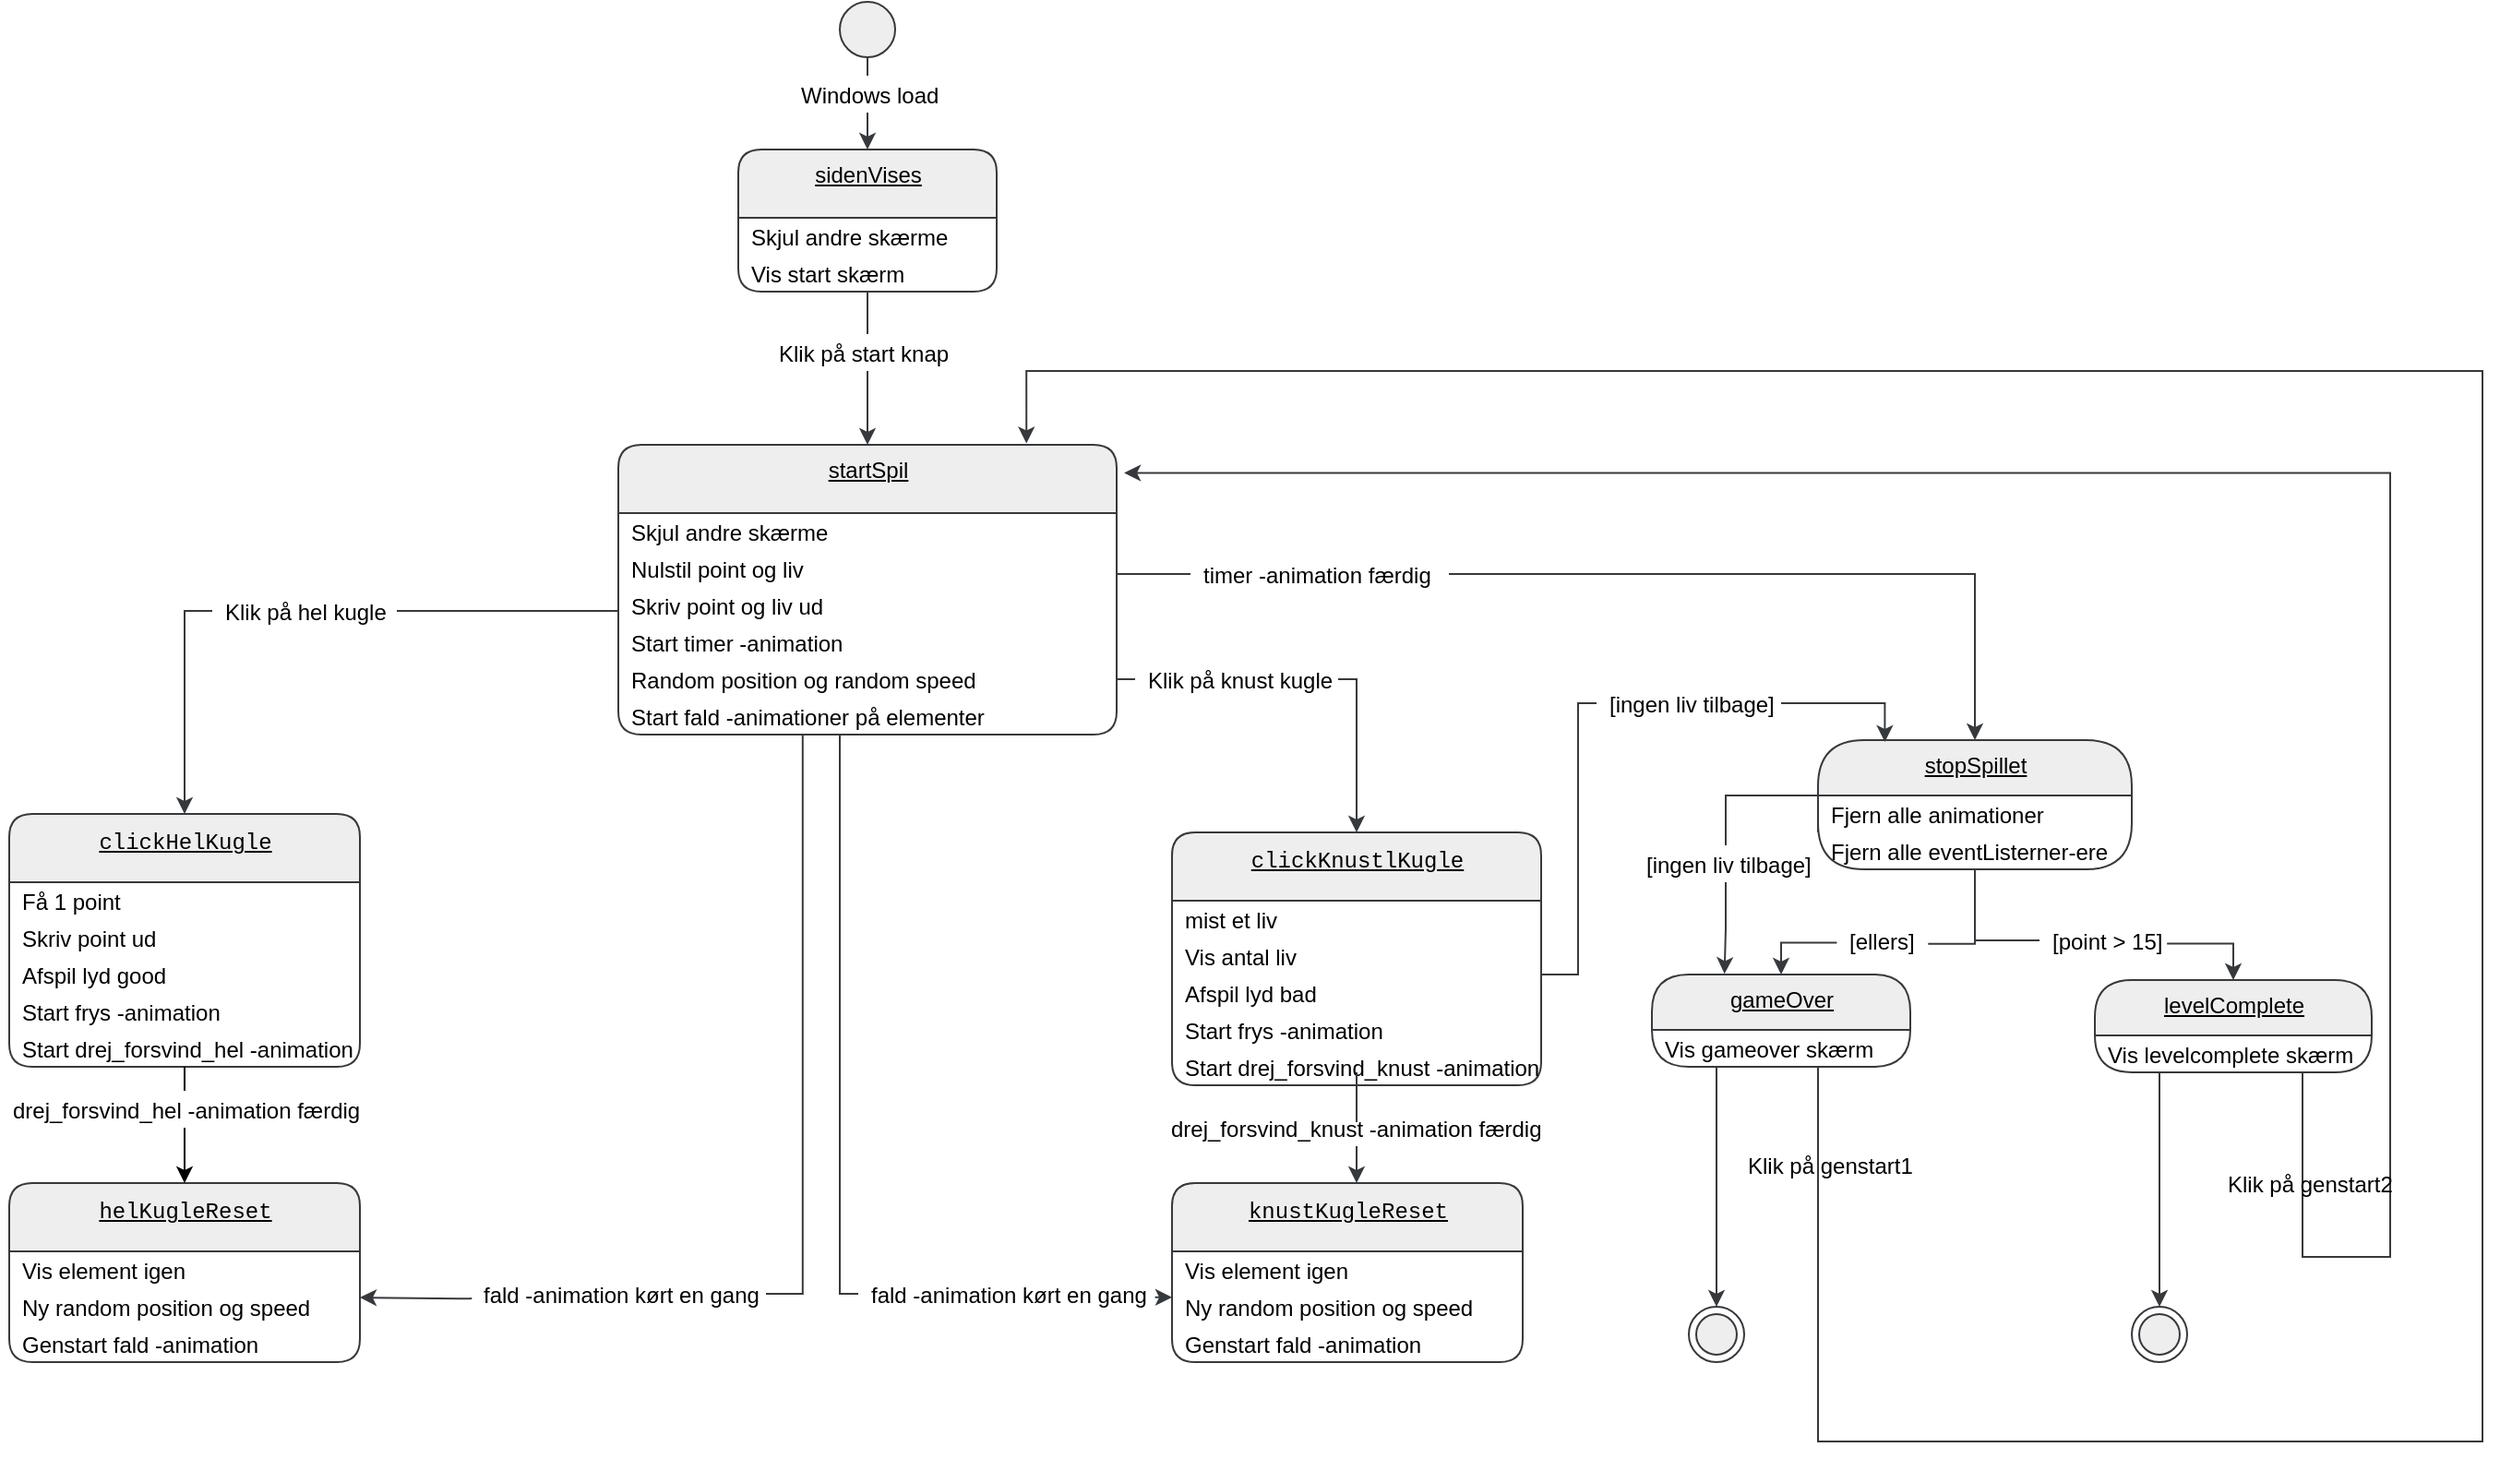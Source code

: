 <mxfile>
    <diagram id="dPa3eCRp1KqCvTpyh3m8" name="Page-1">
        <mxGraphModel dx="1364" dy="1482" grid="1" gridSize="10" guides="1" tooltips="1" connect="1" arrows="1" fold="1" page="1" pageScale="1" pageWidth="827" pageHeight="1169" background="#ffffff" math="0" shadow="0">
            <root>
                <mxCell id="0"/>
                <mxCell id="1" parent="0"/>
                <mxCell id="23" value="" style="edgeStyle=orthogonalEdgeStyle;rounded=0;orthogonalLoop=1;jettySize=auto;html=1;exitX=0.5;exitY=1;exitDx=0;exitDy=0;entryX=0.5;entryY=0;entryDx=0;entryDy=0;fillColor=#eeeeee;strokeColor=#36393d;startArrow=none;" parent="1" source="126" target="63" edge="1">
                    <mxGeometry x="-0.003" relative="1" as="geometry">
                        <mxPoint x="260" y="80" as="targetPoint"/>
                        <mxPoint as="offset"/>
                    </mxGeometry>
                </mxCell>
                <mxCell id="2" value="" style="ellipse;fillColor=#eeeeee;strokeColor=#36393d;" parent="1" vertex="1">
                    <mxGeometry x="460" width="30" height="30" as="geometry"/>
                </mxCell>
                <mxCell id="25" value="&lt;font color=&quot;#000000&quot;&gt;startSpil&lt;/font&gt;" style="swimlane;fontStyle=4;align=center;verticalAlign=top;childLayout=stackLayout;horizontal=1;startSize=37;horizontalStack=0;resizeParent=1;resizeParentMax=0;resizeLast=0;collapsible=0;marginBottom=0;html=1;rounded=1;absoluteArcSize=1;arcSize=25;fillColor=#eeeeee;strokeColor=#36393d;" parent="1" vertex="1">
                    <mxGeometry x="340" y="240" width="270" height="157" as="geometry"/>
                </mxCell>
                <mxCell id="26" value="Skjul andre skærme" style="fillColor=none;strokeColor=none;align=left;verticalAlign=middle;spacingLeft=5;fontColor=#000000;" parent="25" vertex="1">
                    <mxGeometry y="37" width="270" height="20" as="geometry"/>
                </mxCell>
                <mxCell id="46" value="Nulstil point og liv" style="fillColor=none;strokeColor=none;align=left;verticalAlign=middle;spacingLeft=5;fontColor=#000000;" parent="25" vertex="1">
                    <mxGeometry y="57" width="270" height="20" as="geometry"/>
                </mxCell>
                <mxCell id="47" value="Skriv point og liv ud" style="fillColor=none;strokeColor=none;align=left;verticalAlign=middle;spacingLeft=5;fontColor=#000000;" parent="25" vertex="1">
                    <mxGeometry y="77" width="270" height="20" as="geometry"/>
                </mxCell>
                <mxCell id="49" value="Start timer -animation" style="fillColor=none;strokeColor=none;align=left;verticalAlign=middle;spacingLeft=5;fontColor=#000000;" parent="25" vertex="1">
                    <mxGeometry y="97" width="270" height="20" as="geometry"/>
                </mxCell>
                <mxCell id="50" value="Random position og random speed" style="fillColor=none;strokeColor=none;align=left;verticalAlign=middle;spacingLeft=5;fontColor=#000000;" parent="25" vertex="1">
                    <mxGeometry y="117" width="270" height="20" as="geometry"/>
                </mxCell>
                <mxCell id="52" value="Start fald -animationer på elementer" style="fillColor=none;strokeColor=none;align=left;verticalAlign=middle;spacingLeft=5;fontColor=#000000;" parent="25" vertex="1">
                    <mxGeometry y="137" width="270" height="20" as="geometry"/>
                </mxCell>
                <mxCell id="53" value="&lt;span style=&quot;color: rgba(0, 0, 0, 0); font-family: monospace; font-size: 0px; text-align: start; background-color: rgb(42, 37, 47);&quot;&gt;%3CmxGraphModel%3E%3Croot%3E%3CmxCell%20id%3D%220%22%2F%3E%3CmxCell%20id%3D%221%22%20parent%3D%220%22%2F%3E%3CmxCell%20id%3D%222%22%20value%3D%22Windows%20load%22%20style%3D%22fillColor%3Dnone%3BstrokeColor%3Dnone%3Balign%3Dleft%3BverticalAlign%3Dmiddle%3BspacingLeft%3D5%3BfontColor%3D%23000000%3B%22%20vertex%3D%221%22%20parent%3D%221%22%3E%3CmxGeometry%20x%3D%22432%22%20y%3D%2240%22%20width%3D%2286%22%20height%3D%2220%22%20as%3D%22geometry%22%2F%3E%3C%2FmxCell%3E%3C%2Froot%3E%3C%2FmxGraphModel%3E&lt;/span&gt;" style="edgeStyle=orthogonalEdgeStyle;rounded=0;orthogonalLoop=1;jettySize=auto;html=1;exitX=0.5;exitY=1;exitDx=0;exitDy=0;entryX=0.5;entryY=0;entryDx=0;entryDy=0;fillColor=#eeeeee;strokeColor=#36393d;startArrow=none;" parent="1" source="130" target="25" edge="1">
                    <mxGeometry relative="1" as="geometry">
                        <mxPoint x="260" y="157" as="sourcePoint"/>
                    </mxGeometry>
                </mxCell>
                <mxCell id="55" value="&lt;div style=&quot;font-family: Menlo, Monaco, &amp;quot;Courier New&amp;quot;, monospace; line-height: 18px;&quot;&gt;&lt;font color=&quot;#000000&quot;&gt;clickHelKugle&lt;/font&gt;&lt;/div&gt;" style="swimlane;fontStyle=4;align=center;verticalAlign=top;childLayout=stackLayout;horizontal=1;startSize=37;horizontalStack=0;resizeParent=1;resizeParentMax=0;resizeLast=0;collapsible=0;marginBottom=0;html=1;rounded=1;absoluteArcSize=1;arcSize=25;fillColor=#eeeeee;strokeColor=#36393d;" parent="1" vertex="1">
                    <mxGeometry x="10" y="440" width="190" height="137" as="geometry"/>
                </mxCell>
                <mxCell id="56" value="Få 1 point" style="fillColor=none;strokeColor=none;align=left;verticalAlign=middle;spacingLeft=5;fontColor=#000000;" parent="55" vertex="1">
                    <mxGeometry y="37" width="190" height="20" as="geometry"/>
                </mxCell>
                <mxCell id="57" value="Skriv point ud" style="fillColor=none;strokeColor=none;align=left;verticalAlign=middle;spacingLeft=5;fontColor=#000000;" parent="55" vertex="1">
                    <mxGeometry y="57" width="190" height="20" as="geometry"/>
                </mxCell>
                <mxCell id="117" value="Afspil lyd good" style="fillColor=none;strokeColor=none;align=left;verticalAlign=middle;spacingLeft=5;fontColor=#000000;" parent="55" vertex="1">
                    <mxGeometry y="77" width="190" height="20" as="geometry"/>
                </mxCell>
                <mxCell id="119" value="Start frys -animation" style="fillColor=none;strokeColor=none;align=left;verticalAlign=middle;spacingLeft=5;fontColor=#000000;" parent="55" vertex="1">
                    <mxGeometry y="97" width="190" height="20" as="geometry"/>
                </mxCell>
                <mxCell id="58" value="Start drej_forsvind_hel -animation" style="fillColor=none;strokeColor=none;align=left;verticalAlign=middle;spacingLeft=5;fontColor=#000000;" parent="55" vertex="1">
                    <mxGeometry y="117" width="190" height="20" as="geometry"/>
                </mxCell>
                <mxCell id="63" value="&lt;font color=&quot;#000000&quot;&gt;sidenVises&lt;/font&gt;" style="swimlane;fontStyle=4;align=center;verticalAlign=top;childLayout=stackLayout;horizontal=1;startSize=37;horizontalStack=0;resizeParent=1;resizeParentMax=0;resizeLast=0;collapsible=0;marginBottom=0;html=1;rounded=1;absoluteArcSize=1;arcSize=25;fillColor=#eeeeee;strokeColor=#36393d;" parent="1" vertex="1">
                    <mxGeometry x="405" y="80" width="140" height="77" as="geometry"/>
                </mxCell>
                <mxCell id="64" value="Skjul andre skærme" style="fillColor=none;strokeColor=none;align=left;verticalAlign=middle;spacingLeft=5;fontColor=#000000;" parent="63" vertex="1">
                    <mxGeometry y="37" width="140" height="20" as="geometry"/>
                </mxCell>
                <mxCell id="65" value="Vis start skærm" style="fillColor=none;strokeColor=none;align=left;verticalAlign=middle;spacingLeft=5;fontColor=#000000;" parent="63" vertex="1">
                    <mxGeometry y="57" width="140" height="20" as="geometry"/>
                </mxCell>
                <mxCell id="68" value="&lt;div style=&quot;font-family: Menlo, Monaco, &amp;quot;Courier New&amp;quot;, monospace; line-height: 18px;&quot;&gt;&lt;font color=&quot;#000000&quot;&gt;helKugleReset&lt;/font&gt;&lt;/div&gt;" style="swimlane;fontStyle=4;align=center;verticalAlign=top;childLayout=stackLayout;horizontal=1;startSize=37;horizontalStack=0;resizeParent=1;resizeParentMax=0;resizeLast=0;collapsible=0;marginBottom=0;html=1;rounded=1;absoluteArcSize=1;arcSize=25;fillColor=#eeeeee;strokeColor=#36393d;" parent="1" vertex="1">
                    <mxGeometry x="10" y="640" width="190" height="97" as="geometry"/>
                </mxCell>
                <mxCell id="69" value="Vis element igen" style="fillColor=none;strokeColor=none;align=left;verticalAlign=middle;spacingLeft=5;fontColor=#000000;" parent="68" vertex="1">
                    <mxGeometry y="37" width="190" height="20" as="geometry"/>
                </mxCell>
                <mxCell id="70" value="Ny random position og speed" style="fillColor=none;strokeColor=none;align=left;verticalAlign=middle;spacingLeft=5;fontColor=#000000;" parent="68" vertex="1">
                    <mxGeometry y="57" width="190" height="20" as="geometry"/>
                </mxCell>
                <mxCell id="71" value="Genstart fald -animation" style="fillColor=none;strokeColor=none;align=left;verticalAlign=middle;spacingLeft=5;fontColor=#000000;" parent="68" vertex="1">
                    <mxGeometry y="77" width="190" height="20" as="geometry"/>
                </mxCell>
                <mxCell id="72" value="" style="edgeStyle=orthogonalEdgeStyle;rounded=0;orthogonalLoop=1;jettySize=auto;html=1;exitX=0.5;exitY=1;exitDx=0;exitDy=0;entryX=0.5;entryY=0;entryDx=0;entryDy=0;strokeColor=#000000;startArrow=none;" parent="1" source="136" target="68" edge="1">
                    <mxGeometry x="0.048" y="-45" relative="1" as="geometry">
                        <mxPoint as="offset"/>
                    </mxGeometry>
                </mxCell>
                <mxCell id="73" value="" style="edgeStyle=orthogonalEdgeStyle;rounded=0;orthogonalLoop=1;jettySize=auto;html=1;exitX=0;exitY=0.5;exitDx=0;exitDy=0;entryX=0.5;entryY=0;entryDx=0;entryDy=0;fillColor=#eeeeee;strokeColor=#36393d;startArrow=none;" parent="1" target="55" edge="1" source="132">
                    <mxGeometry x="0.341" relative="1" as="geometry">
                        <mxPoint as="offset"/>
                        <mxPoint x="340" y="337" as="sourcePoint"/>
                        <Array as="points">
                            <mxPoint x="105" y="330"/>
                        </Array>
                    </mxGeometry>
                </mxCell>
                <mxCell id="74" value="" style="edgeStyle=orthogonalEdgeStyle;rounded=0;orthogonalLoop=1;jettySize=auto;html=1;entryX=1;entryY=0.25;entryDx=0;entryDy=0;fillColor=#eeeeee;strokeColor=#36393d;startArrow=none;exitX=0.004;exitY=0.628;exitDx=0;exitDy=0;exitPerimeter=0;" parent="1" source="152" target="70" edge="1">
                    <mxGeometry x="0.557" relative="1" as="geometry">
                        <Array as="points">
                            <mxPoint x="254" y="703"/>
                        </Array>
                        <mxPoint as="offset"/>
                        <mxPoint x="410" y="420" as="sourcePoint"/>
                    </mxGeometry>
                </mxCell>
                <mxCell id="75" value="&lt;div style=&quot;font-family: Menlo, Monaco, &amp;quot;Courier New&amp;quot;, monospace; line-height: 18px;&quot;&gt;&lt;font color=&quot;#000000&quot;&gt;clickKnustlKugle&lt;/font&gt;&lt;/div&gt;" style="swimlane;fontStyle=4;align=center;verticalAlign=top;childLayout=stackLayout;horizontal=1;startSize=37;horizontalStack=0;resizeParent=1;resizeParentMax=0;resizeLast=0;collapsible=0;marginBottom=0;html=1;rounded=1;absoluteArcSize=1;arcSize=25;fillColor=#eeeeee;strokeColor=#36393d;" parent="1" vertex="1">
                    <mxGeometry x="640" y="450" width="200" height="137" as="geometry"/>
                </mxCell>
                <mxCell id="76" value="mist et liv" style="fillColor=none;strokeColor=none;align=left;verticalAlign=middle;spacingLeft=5;fontColor=#000000;" parent="75" vertex="1">
                    <mxGeometry y="37" width="200" height="20" as="geometry"/>
                </mxCell>
                <mxCell id="77" value="Vis antal liv" style="fillColor=none;strokeColor=none;align=left;verticalAlign=middle;spacingLeft=5;fontColor=#000000;" parent="75" vertex="1">
                    <mxGeometry y="57" width="200" height="20" as="geometry"/>
                </mxCell>
                <mxCell id="118" value="Afspil lyd bad" style="fillColor=none;strokeColor=none;align=left;verticalAlign=middle;spacingLeft=5;fontColor=#000000;" parent="75" vertex="1">
                    <mxGeometry y="77" width="200" height="20" as="geometry"/>
                </mxCell>
                <mxCell id="124" value="Start frys -animation" style="fillColor=none;strokeColor=none;align=left;verticalAlign=middle;spacingLeft=5;fontColor=#000000;" parent="75" vertex="1">
                    <mxGeometry y="97" width="200" height="20" as="geometry"/>
                </mxCell>
                <mxCell id="125" value="Start drej_forsvind_knust -animation" style="fillColor=none;strokeColor=none;align=left;verticalAlign=middle;spacingLeft=5;fontColor=#000000;" parent="75" vertex="1">
                    <mxGeometry y="117" width="200" height="20" as="geometry"/>
                </mxCell>
                <mxCell id="79" value="&lt;div style=&quot;font-family: Menlo, Monaco, &amp;quot;Courier New&amp;quot;, monospace; line-height: 18px;&quot;&gt;&lt;font color=&quot;#000000&quot;&gt;knustKugleReset&lt;/font&gt;&lt;/div&gt;" style="swimlane;fontStyle=4;align=center;verticalAlign=top;childLayout=stackLayout;horizontal=1;startSize=37;horizontalStack=0;resizeParent=1;resizeParentMax=0;resizeLast=0;collapsible=0;marginBottom=0;html=1;rounded=1;absoluteArcSize=1;arcSize=25;fillColor=#eeeeee;strokeColor=#36393d;" parent="1" vertex="1">
                    <mxGeometry x="640" y="640" width="190" height="97" as="geometry"/>
                </mxCell>
                <mxCell id="80" value="Vis element igen" style="fillColor=none;strokeColor=none;align=left;verticalAlign=middle;spacingLeft=5;fontColor=#000000;" parent="79" vertex="1">
                    <mxGeometry y="37" width="190" height="20" as="geometry"/>
                </mxCell>
                <mxCell id="81" value="Ny random position og speed" style="fillColor=none;strokeColor=none;align=left;verticalAlign=middle;spacingLeft=5;fontColor=#000000;" parent="79" vertex="1">
                    <mxGeometry y="57" width="190" height="20" as="geometry"/>
                </mxCell>
                <mxCell id="82" value="Genstart fald -animation" style="fillColor=none;strokeColor=none;align=left;verticalAlign=middle;spacingLeft=5;fontColor=#000000;" parent="79" vertex="1">
                    <mxGeometry y="77" width="190" height="20" as="geometry"/>
                </mxCell>
                <mxCell id="83" value="" style="edgeStyle=orthogonalEdgeStyle;rounded=0;orthogonalLoop=1;jettySize=auto;html=1;exitX=0.5;exitY=1;exitDx=0;exitDy=0;fillColor=#eeeeee;strokeColor=#36393d;startArrow=none;" parent="1" source="139" edge="1">
                    <mxGeometry x="0.014" relative="1" as="geometry">
                        <mxPoint x="735" y="567" as="sourcePoint"/>
                        <mxPoint x="740" y="640" as="targetPoint"/>
                        <Array as="points">
                            <mxPoint x="740" y="640"/>
                        </Array>
                        <mxPoint as="offset"/>
                    </mxGeometry>
                </mxCell>
                <mxCell id="84" value="" style="edgeStyle=orthogonalEdgeStyle;rounded=0;orthogonalLoop=1;jettySize=auto;html=1;exitX=1;exitY=0.5;exitDx=0;exitDy=0;entryX=0.5;entryY=0;entryDx=0;entryDy=0;fillColor=#eeeeee;strokeColor=#36393d;startArrow=none;" parent="1" source="140" target="75" edge="1">
                    <mxGeometry x="-0.437" y="5" relative="1" as="geometry">
                        <mxPoint as="offset"/>
                        <Array as="points">
                            <mxPoint x="740" y="367"/>
                        </Array>
                    </mxGeometry>
                </mxCell>
                <mxCell id="85" value="" style="edgeStyle=orthogonalEdgeStyle;rounded=0;orthogonalLoop=1;jettySize=auto;html=1;entryX=0;entryY=0.25;entryDx=0;entryDy=0;fillColor=#eeeeee;strokeColor=#36393d;startArrow=none;exitX=1.005;exitY=0.558;exitDx=0;exitDy=0;exitPerimeter=0;" parent="1" source="138" edge="1">
                    <mxGeometry x="0.599" relative="1" as="geometry">
                        <mxPoint x="620" y="700" as="sourcePoint"/>
                        <mxPoint x="640" y="702" as="targetPoint"/>
                        <Array as="points"/>
                        <mxPoint as="offset"/>
                    </mxGeometry>
                </mxCell>
                <mxCell id="87" value="" style="edgeStyle=orthogonalEdgeStyle;rounded=0;orthogonalLoop=1;jettySize=auto;html=1;entryX=0.5;entryY=0;entryDx=0;entryDy=0;exitX=1;exitY=0.5;exitDx=0;exitDy=0;fillColor=#eeeeee;strokeColor=#36393d;startArrow=none;" parent="1" source="141" target="88" edge="1">
                    <mxGeometry x="-0.665" relative="1" as="geometry">
                        <mxPoint x="740.0" y="120" as="sourcePoint"/>
                        <mxPoint x="765" y="87" as="targetPoint"/>
                        <mxPoint as="offset"/>
                    </mxGeometry>
                </mxCell>
                <mxCell id="88" value="&lt;font color=&quot;#000000&quot;&gt;stopSpillet&lt;/font&gt;" style="swimlane;fontStyle=4;align=center;verticalAlign=top;childLayout=stackLayout;horizontal=1;startSize=30;horizontalStack=0;resizeParent=1;resizeParentMax=0;resizeLast=0;collapsible=0;marginBottom=0;html=1;rounded=1;absoluteArcSize=1;arcSize=50;fillColor=#eeeeee;strokeColor=#36393d;" parent="1" vertex="1">
                    <mxGeometry x="990" y="400" width="170" height="70" as="geometry"/>
                </mxCell>
                <mxCell id="89" value="Fjern alle animationer" style="fillColor=none;strokeColor=none;align=left;verticalAlign=middle;spacingLeft=5;fontColor=#000000;" parent="88" vertex="1">
                    <mxGeometry y="30" width="170" height="20" as="geometry"/>
                </mxCell>
                <mxCell id="90" value="Fjern alle eventListerner-ere" style="fillColor=none;strokeColor=none;align=left;verticalAlign=middle;spacingLeft=5;fontColor=#000000;" parent="88" vertex="1">
                    <mxGeometry y="50" width="170" height="20" as="geometry"/>
                </mxCell>
                <mxCell id="91" value="" style="edgeStyle=orthogonalEdgeStyle;rounded=0;orthogonalLoop=1;jettySize=auto;html=1;exitX=0.987;exitY=0.588;exitDx=0;exitDy=0;entryX=0.5;entryY=0;entryDx=0;entryDy=0;fillColor=#eeeeee;strokeColor=#36393d;startArrow=none;exitPerimeter=0;" parent="1" source="145" target="92" edge="1">
                    <mxGeometry x="-0.002" relative="1" as="geometry">
                        <mxPoint x="1060" y="520" as="targetPoint"/>
                        <Array as="points">
                            <mxPoint x="1215" y="510"/>
                        </Array>
                        <mxPoint as="offset"/>
                    </mxGeometry>
                </mxCell>
                <mxCell id="92" value="&lt;font color=&quot;#000000&quot;&gt;levelComplete&lt;/font&gt;" style="swimlane;fontStyle=4;align=center;verticalAlign=top;childLayout=stackLayout;horizontal=1;startSize=30;horizontalStack=0;resizeParent=1;resizeParentMax=0;resizeLast=0;collapsible=0;marginBottom=0;html=1;rounded=1;absoluteArcSize=1;arcSize=92;fillColor=#eeeeee;strokeColor=#36393d;" parent="1" vertex="1">
                    <mxGeometry x="1140" y="530" width="150" height="50" as="geometry"/>
                </mxCell>
                <mxCell id="93" value="Vis levelcomplete skærm" style="fillColor=none;strokeColor=none;align=left;verticalAlign=middle;spacingLeft=5;fontColor=#000000;" parent="92" vertex="1">
                    <mxGeometry y="30" width="150" height="20" as="geometry"/>
                </mxCell>
                <mxCell id="94" style="edgeStyle=orthogonalEdgeStyle;rounded=0;orthogonalLoop=1;jettySize=auto;html=1;exitX=0.25;exitY=1;exitDx=0;exitDy=0;entryX=0.5;entryY=0;entryDx=0;entryDy=0;fillColor=#eeeeee;strokeColor=#36393d;" parent="1" source="93" target="102" edge="1">
                    <mxGeometry relative="1" as="geometry">
                        <mxPoint x="1185" y="620" as="targetPoint"/>
                        <Array as="points">
                            <mxPoint x="1175" y="580"/>
                        </Array>
                    </mxGeometry>
                </mxCell>
                <mxCell id="95" value="&lt;font color=&quot;#000000&quot;&gt;gameOver&lt;/font&gt;" style="swimlane;fontStyle=4;align=center;verticalAlign=top;childLayout=stackLayout;horizontal=1;startSize=30;horizontalStack=0;resizeParent=1;resizeParentMax=0;resizeLast=0;collapsible=0;marginBottom=0;html=1;rounded=1;absoluteArcSize=1;arcSize=92;fillColor=#eeeeee;strokeColor=#36393d;" parent="1" vertex="1">
                    <mxGeometry x="900" y="527" width="140" height="50" as="geometry"/>
                </mxCell>
                <mxCell id="96" value="Vis gameover skærm" style="fillColor=none;strokeColor=none;align=left;verticalAlign=middle;spacingLeft=5;fontColor=#000000;" parent="95" vertex="1">
                    <mxGeometry y="30" width="140" height="20" as="geometry"/>
                </mxCell>
                <mxCell id="98" value="" style="edgeStyle=orthogonalEdgeStyle;rounded=0;orthogonalLoop=1;jettySize=auto;html=1;exitX=0.004;exitY=0.561;exitDx=0;exitDy=0;entryX=0.5;entryY=0;entryDx=0;entryDy=0;fillColor=#eeeeee;strokeColor=#36393d;startArrow=none;exitPerimeter=0;" parent="1" source="144" target="95" edge="1">
                    <mxGeometry x="-0.002" relative="1" as="geometry">
                        <mxPoint x="974" y="530" as="targetPoint"/>
                        <Array as="points">
                            <mxPoint x="970" y="510"/>
                        </Array>
                        <mxPoint as="offset"/>
                    </mxGeometry>
                </mxCell>
                <mxCell id="99" style="edgeStyle=orthogonalEdgeStyle;rounded=0;orthogonalLoop=1;jettySize=auto;html=1;exitX=0.5;exitY=1;exitDx=0;exitDy=0;entryX=0.281;entryY=-0.007;entryDx=0;entryDy=0;fillColor=#eeeeee;strokeColor=#36393d;startArrow=none;entryPerimeter=0;" parent="1" source="142" target="95" edge="1">
                    <mxGeometry relative="1" as="geometry">
                        <mxPoint x="939" y="530" as="targetPoint"/>
                    </mxGeometry>
                </mxCell>
                <mxCell id="101" value="" style="ellipse;html=1;shape=endState;fillColor=#eeeeee;strokeColor=#36393d;" parent="1" vertex="1">
                    <mxGeometry x="920" y="707" width="30" height="30" as="geometry"/>
                </mxCell>
                <mxCell id="102" value="" style="ellipse;html=1;shape=endState;fillColor=#eeeeee;strokeColor=#36393d;" parent="1" vertex="1">
                    <mxGeometry x="1160" y="707" width="30" height="30" as="geometry"/>
                </mxCell>
                <mxCell id="103" value="" style="edgeStyle=orthogonalEdgeStyle;rounded=0;orthogonalLoop=1;jettySize=auto;html=1;exitX=0.75;exitY=1;exitDx=0;exitDy=0;entryX=0.819;entryY=-0.005;entryDx=0;entryDy=0;entryPerimeter=0;fillColor=#eeeeee;strokeColor=#36393d;" parent="1" source="96" target="25" edge="1">
                    <mxGeometry x="-0.918" relative="1" as="geometry">
                        <mxPoint x="710" y="263" as="targetPoint"/>
                        <Array as="points">
                            <mxPoint x="990" y="577"/>
                            <mxPoint x="990" y="780"/>
                            <mxPoint x="1350" y="780"/>
                            <mxPoint x="1350" y="200"/>
                            <mxPoint x="561" y="200"/>
                        </Array>
                        <mxPoint y="-1" as="offset"/>
                    </mxGeometry>
                </mxCell>
                <mxCell id="104" value="" style="edgeStyle=orthogonalEdgeStyle;rounded=0;orthogonalLoop=1;jettySize=auto;html=1;exitX=0.75;exitY=1;exitDx=0;exitDy=0;entryX=1.015;entryY=0.097;entryDx=0;entryDy=0;entryPerimeter=0;fillColor=#eeeeee;strokeColor=#36393d;" parent="1" source="93" target="25" edge="1">
                    <mxGeometry x="-0.889" y="17" relative="1" as="geometry">
                        <mxPoint x="1255" y="780" as="targetPoint"/>
                        <Array as="points">
                            <mxPoint x="1255" y="680"/>
                            <mxPoint x="1300" y="680"/>
                            <mxPoint x="1300" y="259"/>
                        </Array>
                        <mxPoint as="offset"/>
                    </mxGeometry>
                </mxCell>
                <mxCell id="109" style="edgeStyle=orthogonalEdgeStyle;rounded=0;orthogonalLoop=1;jettySize=auto;html=1;exitX=0.25;exitY=1;exitDx=0;exitDy=0;entryX=0.5;entryY=0;entryDx=0;entryDy=0;fillColor=#eeeeee;strokeColor=#36393d;" parent="1" source="96" target="101" edge="1">
                    <mxGeometry relative="1" as="geometry"/>
                </mxCell>
                <mxCell id="110" style="edgeStyle=orthogonalEdgeStyle;rounded=0;orthogonalLoop=1;jettySize=auto;html=1;exitX=1;exitY=0.5;exitDx=0;exitDy=0;entryX=0.213;entryY=0.014;entryDx=0;entryDy=0;entryPerimeter=0;fillColor=#eeeeee;strokeColor=#36393d;startArrow=none;" parent="1" source="143" target="88" edge="1">
                    <mxGeometry relative="1" as="geometry">
                        <Array as="points">
                            <mxPoint x="1026" y="380"/>
                        </Array>
                    </mxGeometry>
                </mxCell>
                <mxCell id="127" value="" style="edgeStyle=orthogonalEdgeStyle;rounded=0;orthogonalLoop=1;jettySize=auto;html=1;exitX=0.5;exitY=1;exitDx=0;exitDy=0;entryX=0.5;entryY=0;entryDx=0;entryDy=0;fillColor=#eeeeee;strokeColor=#36393d;endArrow=none;" edge="1" parent="1" source="2" target="126">
                    <mxGeometry x="-0.003" relative="1" as="geometry">
                        <mxPoint x="475" y="80" as="targetPoint"/>
                        <mxPoint x="475" y="30" as="sourcePoint"/>
                        <mxPoint as="offset"/>
                    </mxGeometry>
                </mxCell>
                <mxCell id="126" value="Windows load" style="fillColor=none;strokeColor=none;align=left;verticalAlign=middle;spacingLeft=5;fontColor=#000000;" vertex="1" parent="1">
                    <mxGeometry x="432" y="40" width="86" height="20" as="geometry"/>
                </mxCell>
                <mxCell id="131" value="" style="edgeStyle=orthogonalEdgeStyle;rounded=0;orthogonalLoop=1;jettySize=auto;html=1;exitX=0.5;exitY=1;exitDx=0;exitDy=0;entryX=0.5;entryY=0;entryDx=0;entryDy=0;fillColor=#eeeeee;strokeColor=#36393d;endArrow=none;" edge="1" parent="1" source="65" target="130">
                    <mxGeometry relative="1" as="geometry">
                        <mxPoint x="475" y="157" as="sourcePoint"/>
                        <mxPoint x="475" y="240" as="targetPoint"/>
                    </mxGeometry>
                </mxCell>
                <mxCell id="130" value="Klik på start knap" style="fillColor=none;strokeColor=none;align=left;verticalAlign=middle;spacingLeft=5;fontColor=#000000;" vertex="1" parent="1">
                    <mxGeometry x="420" y="180" width="110" height="20" as="geometry"/>
                </mxCell>
                <mxCell id="135" value="" style="edgeStyle=orthogonalEdgeStyle;rounded=0;orthogonalLoop=1;jettySize=auto;html=1;exitX=0;exitY=0;exitDx=0;exitDy=0;entryX=1;entryY=0.5;entryDx=0;entryDy=0;fillColor=#eeeeee;strokeColor=#36393d;endArrow=none;" edge="1" parent="1" target="132">
                    <mxGeometry x="0.341" relative="1" as="geometry">
                        <mxPoint as="offset"/>
                        <mxPoint x="340" y="337" as="sourcePoint"/>
                        <mxPoint x="105" y="440" as="targetPoint"/>
                        <Array as="points">
                            <mxPoint x="340" y="330"/>
                        </Array>
                    </mxGeometry>
                </mxCell>
                <mxCell id="132" value="Klik på hel kugle" style="fillColor=none;strokeColor=none;align=left;verticalAlign=middle;spacingLeft=5;fontColor=#000000;" vertex="1" parent="1">
                    <mxGeometry x="120" y="320" width="100" height="20" as="geometry"/>
                </mxCell>
                <mxCell id="146" value="Klik på genstart1" style="fillColor=none;strokeColor=none;align=left;verticalAlign=middle;spacingLeft=5;fontColor=#000000;" vertex="1" parent="1">
                    <mxGeometry x="945" y="620" width="100" height="20" as="geometry"/>
                </mxCell>
                <mxCell id="147" value="Klik på genstart2" style="fillColor=none;strokeColor=none;align=left;verticalAlign=middle;spacingLeft=5;fontColor=#000000;" vertex="1" parent="1">
                    <mxGeometry x="1205" y="630" width="100" height="20" as="geometry"/>
                </mxCell>
                <mxCell id="148" value="" style="edgeStyle=orthogonalEdgeStyle;rounded=0;orthogonalLoop=1;jettySize=auto;html=1;exitX=0.5;exitY=1;exitDx=0;exitDy=0;entryX=0.5;entryY=0;entryDx=0;entryDy=0;strokeColor=#000000;endArrow=none;" edge="1" parent="1" source="58" target="136">
                    <mxGeometry x="0.048" y="-45" relative="1" as="geometry">
                        <mxPoint x="105" y="577" as="sourcePoint"/>
                        <mxPoint x="105" y="640" as="targetPoint"/>
                        <mxPoint as="offset"/>
                    </mxGeometry>
                </mxCell>
                <mxCell id="136" value="drej_forsvind_hel -animation færdig" style="fillColor=none;strokeColor=none;align=left;verticalAlign=middle;spacingLeft=5;fontColor=#000000;" vertex="1" parent="1">
                    <mxGeometry x="5" y="590" width="200" height="20" as="geometry"/>
                </mxCell>
                <mxCell id="153" value="" style="edgeStyle=orthogonalEdgeStyle;rounded=0;orthogonalLoop=1;jettySize=auto;html=1;entryX=1;entryY=0.5;entryDx=0;entryDy=0;fillColor=#eeeeee;strokeColor=#36393d;startArrow=none;endArrow=none;exitX=0.37;exitY=1.009;exitDx=0;exitDy=0;exitPerimeter=0;" edge="1" parent="1" source="52" target="152">
                    <mxGeometry x="0.557" relative="1" as="geometry">
                        <Array as="points">
                            <mxPoint x="440" y="700"/>
                        </Array>
                        <mxPoint as="offset"/>
                        <mxPoint x="440" y="400" as="sourcePoint"/>
                        <mxPoint x="200" y="702" as="targetPoint"/>
                    </mxGeometry>
                </mxCell>
                <mxCell id="152" value="fald -animation kørt en gang" style="fillColor=none;strokeColor=none;align=left;verticalAlign=middle;spacingLeft=5;fontColor=#000000;" vertex="1" parent="1">
                    <mxGeometry x="260" y="690" width="160" height="20" as="geometry"/>
                </mxCell>
                <mxCell id="154" value="" style="edgeStyle=orthogonalEdgeStyle;rounded=0;orthogonalLoop=1;jettySize=auto;html=1;exitX=0.5;exitY=1;exitDx=0;exitDy=0;entryX=0;entryY=0.5;entryDx=0;entryDy=0;fillColor=#eeeeee;strokeColor=#36393d;endArrow=none;" edge="1" parent="1" source="52" target="138">
                    <mxGeometry x="0.599" relative="1" as="geometry">
                        <mxPoint x="475" y="397" as="sourcePoint"/>
                        <mxPoint x="640" y="702" as="targetPoint"/>
                        <Array as="points">
                            <mxPoint x="460" y="397"/>
                            <mxPoint x="460" y="700"/>
                        </Array>
                        <mxPoint as="offset"/>
                    </mxGeometry>
                </mxCell>
                <mxCell id="138" value="fald -animation kørt en gang" style="fillColor=none;strokeColor=none;align=left;verticalAlign=middle;spacingLeft=5;fontColor=#000000;" vertex="1" parent="1">
                    <mxGeometry x="470" y="683.5" width="160" height="33" as="geometry"/>
                </mxCell>
                <mxCell id="155" value="" style="edgeStyle=orthogonalEdgeStyle;rounded=0;orthogonalLoop=1;jettySize=auto;html=1;entryX=0;entryY=0.5;entryDx=0;entryDy=0;exitX=1;exitY=0.75;exitDx=0;exitDy=0;fillColor=#eeeeee;strokeColor=#36393d;endArrow=none;" edge="1" parent="1" source="46" target="141">
                    <mxGeometry x="-0.665" relative="1" as="geometry">
                        <mxPoint x="610" y="312" as="sourcePoint"/>
                        <mxPoint x="1075" y="400" as="targetPoint"/>
                        <mxPoint as="offset"/>
                        <Array as="points">
                            <mxPoint x="610" y="310"/>
                        </Array>
                    </mxGeometry>
                </mxCell>
                <mxCell id="141" value="timer -animation færdig" style="fillColor=none;strokeColor=none;align=left;verticalAlign=middle;spacingLeft=5;fontColor=#000000;" vertex="1" parent="1">
                    <mxGeometry x="650" y="300" width="140" height="20" as="geometry"/>
                </mxCell>
                <mxCell id="156" value="" style="edgeStyle=orthogonalEdgeStyle;rounded=0;orthogonalLoop=1;jettySize=auto;html=1;exitX=1;exitY=0.75;exitDx=0;exitDy=0;entryX=0;entryY=0.5;entryDx=0;entryDy=0;fillColor=#eeeeee;strokeColor=#36393d;endArrow=none;" edge="1" parent="1" source="50" target="140">
                    <mxGeometry x="-0.437" y="5" relative="1" as="geometry">
                        <mxPoint as="offset"/>
                        <mxPoint x="610" y="372" as="sourcePoint"/>
                        <mxPoint x="740" y="450" as="targetPoint"/>
                        <Array as="points">
                            <mxPoint x="610" y="367"/>
                        </Array>
                    </mxGeometry>
                </mxCell>
                <mxCell id="140" value="Klik på knust kugle" style="fillColor=none;strokeColor=none;align=left;verticalAlign=middle;spacingLeft=5;fontColor=#000000;" vertex="1" parent="1">
                    <mxGeometry x="620" y="357" width="110" height="20" as="geometry"/>
                </mxCell>
                <mxCell id="157" value="" style="edgeStyle=orthogonalEdgeStyle;rounded=0;orthogonalLoop=1;jettySize=auto;html=1;exitX=0.5;exitY=1;exitDx=0;exitDy=0;fillColor=#eeeeee;strokeColor=#36393d;endArrow=none;" edge="1" parent="1" source="75" target="139">
                    <mxGeometry x="0.014" relative="1" as="geometry">
                        <mxPoint x="740" y="587" as="sourcePoint"/>
                        <mxPoint x="740" y="640" as="targetPoint"/>
                        <Array as="points"/>
                        <mxPoint as="offset"/>
                    </mxGeometry>
                </mxCell>
                <mxCell id="139" value="drej_forsvind_knust -animation færdig" style="fillColor=none;strokeColor=none;align=left;verticalAlign=middle;spacingLeft=5;fontColor=#000000;" vertex="1" parent="1">
                    <mxGeometry x="632.5" y="600" width="215" height="20" as="geometry"/>
                </mxCell>
                <mxCell id="158" value="" style="edgeStyle=orthogonalEdgeStyle;rounded=0;orthogonalLoop=1;jettySize=auto;html=1;exitX=1;exitY=0.5;exitDx=0;exitDy=0;entryX=0;entryY=0.5;entryDx=0;entryDy=0;fillColor=#eeeeee;strokeColor=#36393d;endArrow=none;" edge="1" parent="1" source="76" target="143">
                    <mxGeometry relative="1" as="geometry">
                        <Array as="points">
                            <mxPoint x="840" y="527"/>
                            <mxPoint x="860" y="527"/>
                            <mxPoint x="860" y="380"/>
                        </Array>
                        <mxPoint x="840" y="497" as="sourcePoint"/>
                        <mxPoint x="1026.21" y="400.98" as="targetPoint"/>
                    </mxGeometry>
                </mxCell>
                <mxCell id="143" value="[ingen liv tilbage]" style="fillColor=none;strokeColor=none;align=left;verticalAlign=middle;spacingLeft=5;fontColor=#000000;" vertex="1" parent="1">
                    <mxGeometry x="870" y="370" width="100" height="20" as="geometry"/>
                </mxCell>
                <mxCell id="159" value="" style="edgeStyle=orthogonalEdgeStyle;rounded=0;orthogonalLoop=1;jettySize=auto;html=1;exitX=0;exitY=0;exitDx=0;exitDy=0;entryX=0.5;entryY=0;entryDx=0;entryDy=0;fillColor=#eeeeee;strokeColor=#36393d;endArrow=none;" edge="1" parent="1" source="90" target="142">
                    <mxGeometry relative="1" as="geometry">
                        <mxPoint x="935" y="527" as="targetPoint"/>
                        <mxPoint x="990" y="450" as="sourcePoint"/>
                    </mxGeometry>
                </mxCell>
                <mxCell id="142" value="[ingen liv tilbage]" style="fillColor=none;strokeColor=none;align=left;verticalAlign=middle;spacingLeft=5;fontColor=#000000;" vertex="1" parent="1">
                    <mxGeometry x="890" y="457" width="100" height="20" as="geometry"/>
                </mxCell>
                <mxCell id="160" value="" style="edgeStyle=orthogonalEdgeStyle;rounded=0;orthogonalLoop=1;jettySize=auto;html=1;exitX=0.5;exitY=1;exitDx=0;exitDy=0;entryX=0.993;entryY=0.596;entryDx=0;entryDy=0;fillColor=#eeeeee;strokeColor=#36393d;endArrow=none;entryPerimeter=0;" edge="1" parent="1" source="90" target="144">
                    <mxGeometry x="-0.002" relative="1" as="geometry">
                        <mxPoint x="970" y="527" as="targetPoint"/>
                        <Array as="points">
                            <mxPoint x="1075" y="510"/>
                        </Array>
                        <mxPoint x="1075" y="470" as="sourcePoint"/>
                        <mxPoint as="offset"/>
                    </mxGeometry>
                </mxCell>
                <mxCell id="144" value="[ellers]" style="fillColor=none;strokeColor=none;align=left;verticalAlign=middle;spacingLeft=5;fontColor=#000000;" vertex="1" parent="1">
                    <mxGeometry x="1000" y="498.5" width="50" height="20" as="geometry"/>
                </mxCell>
                <mxCell id="166" value="" style="edgeStyle=orthogonalEdgeStyle;rounded=0;orthogonalLoop=1;jettySize=auto;html=1;exitX=0.5;exitY=1;exitDx=0;exitDy=0;entryX=0;entryY=0.5;entryDx=0;entryDy=0;fillColor=#eeeeee;strokeColor=#36393d;endArrow=none;" edge="1" parent="1" source="90" target="145">
                    <mxGeometry x="-0.002" relative="1" as="geometry">
                        <mxPoint x="1215" y="530" as="targetPoint"/>
                        <Array as="points"/>
                        <mxPoint x="1075" y="470" as="sourcePoint"/>
                        <mxPoint as="offset"/>
                    </mxGeometry>
                </mxCell>
                <mxCell id="145" value="[point &gt; 15]" style="fillColor=none;strokeColor=none;align=left;verticalAlign=middle;spacingLeft=5;fontColor=#000000;" vertex="1" parent="1">
                    <mxGeometry x="1110" y="498.5" width="70" height="20" as="geometry"/>
                </mxCell>
            </root>
        </mxGraphModel>
    </diagram>
</mxfile>